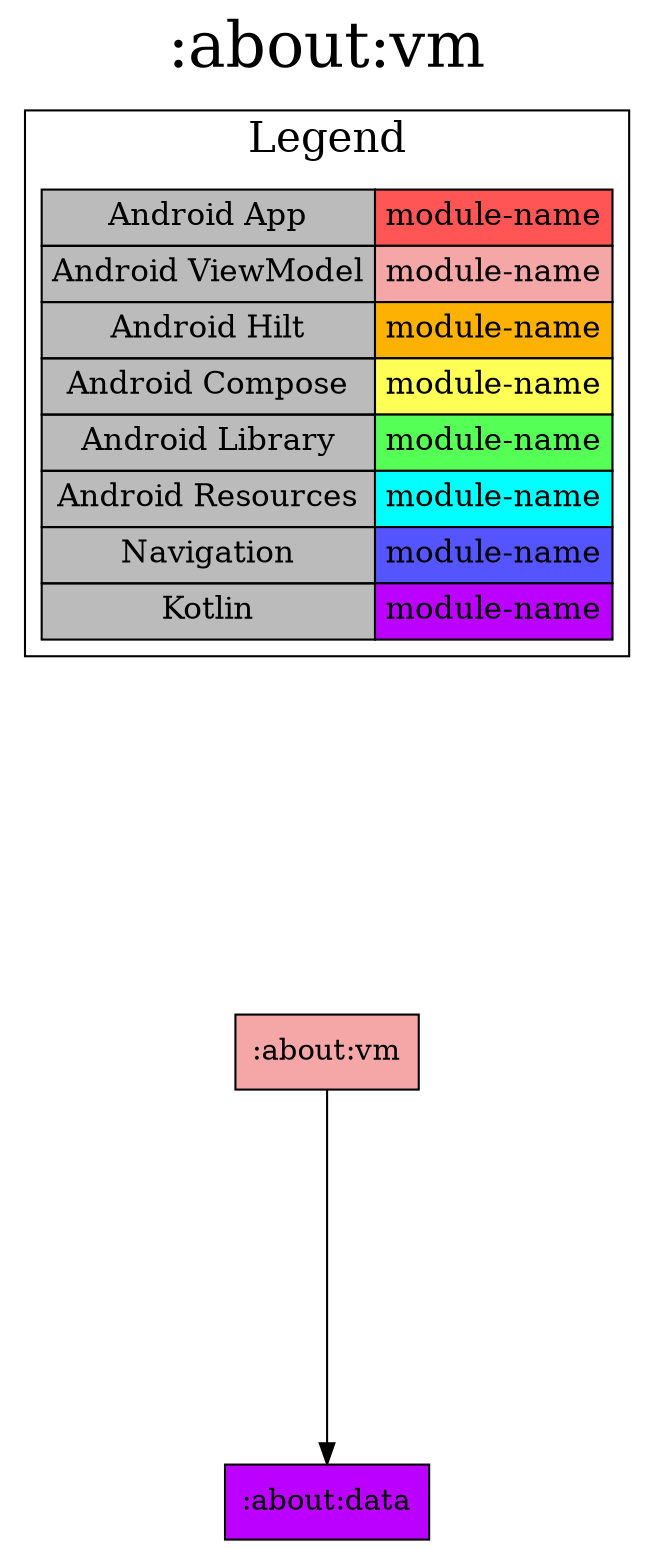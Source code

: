 digraph {
edge ["dir"="forward"]
graph ["dpi"="100","label"=":about:vm","labelloc"="t","fontsize"="30","ranksep"="2.5","rankdir"="TB"]
node ["style"="filled"]
":about:vm" ["fillcolor"="#F5A6A6","shape"="box"]
":about:data" ["fillcolor"="#BB00FF","shape"="box"]
{
edge ["dir"="none"]
graph ["rank"="same"]
}
":about:vm" -> ":about:data"
subgraph "cluster_legend" {
edge ["dir"="none"]
graph ["label"="Legend","fontsize"="20"]
"Legend" ["style"="filled","fillcolor"="#bbbbbb","shape"="none","margin"="0","fontsize"="15","label"=<
<TABLE BORDER="0" CELLBORDER="1" CELLSPACING="0" CELLPADDING="4">
<TR><TD>Android App</TD><TD BGCOLOR="#FF5555">module-name</TD></TR>
<TR><TD>Android ViewModel</TD><TD BGCOLOR="#F5A6A6">module-name</TD></TR>
<TR><TD>Android Hilt</TD><TD BGCOLOR="#FCB103">module-name</TD></TR>
<TR><TD>Android Compose</TD><TD BGCOLOR="#FFFF55">module-name</TD></TR>
<TR><TD>Android Library</TD><TD BGCOLOR="#55FF55">module-name</TD></TR>
<TR><TD>Android Resources</TD><TD BGCOLOR="#00FFFF">module-name</TD></TR>
<TR><TD>Navigation</TD><TD BGCOLOR="#5555FF">module-name</TD></TR>
<TR><TD>Kotlin</TD><TD BGCOLOR="#BB00FF">module-name</TD></TR>
</TABLE>
>]
} -> ":about:vm" ["style"="invis"]
}